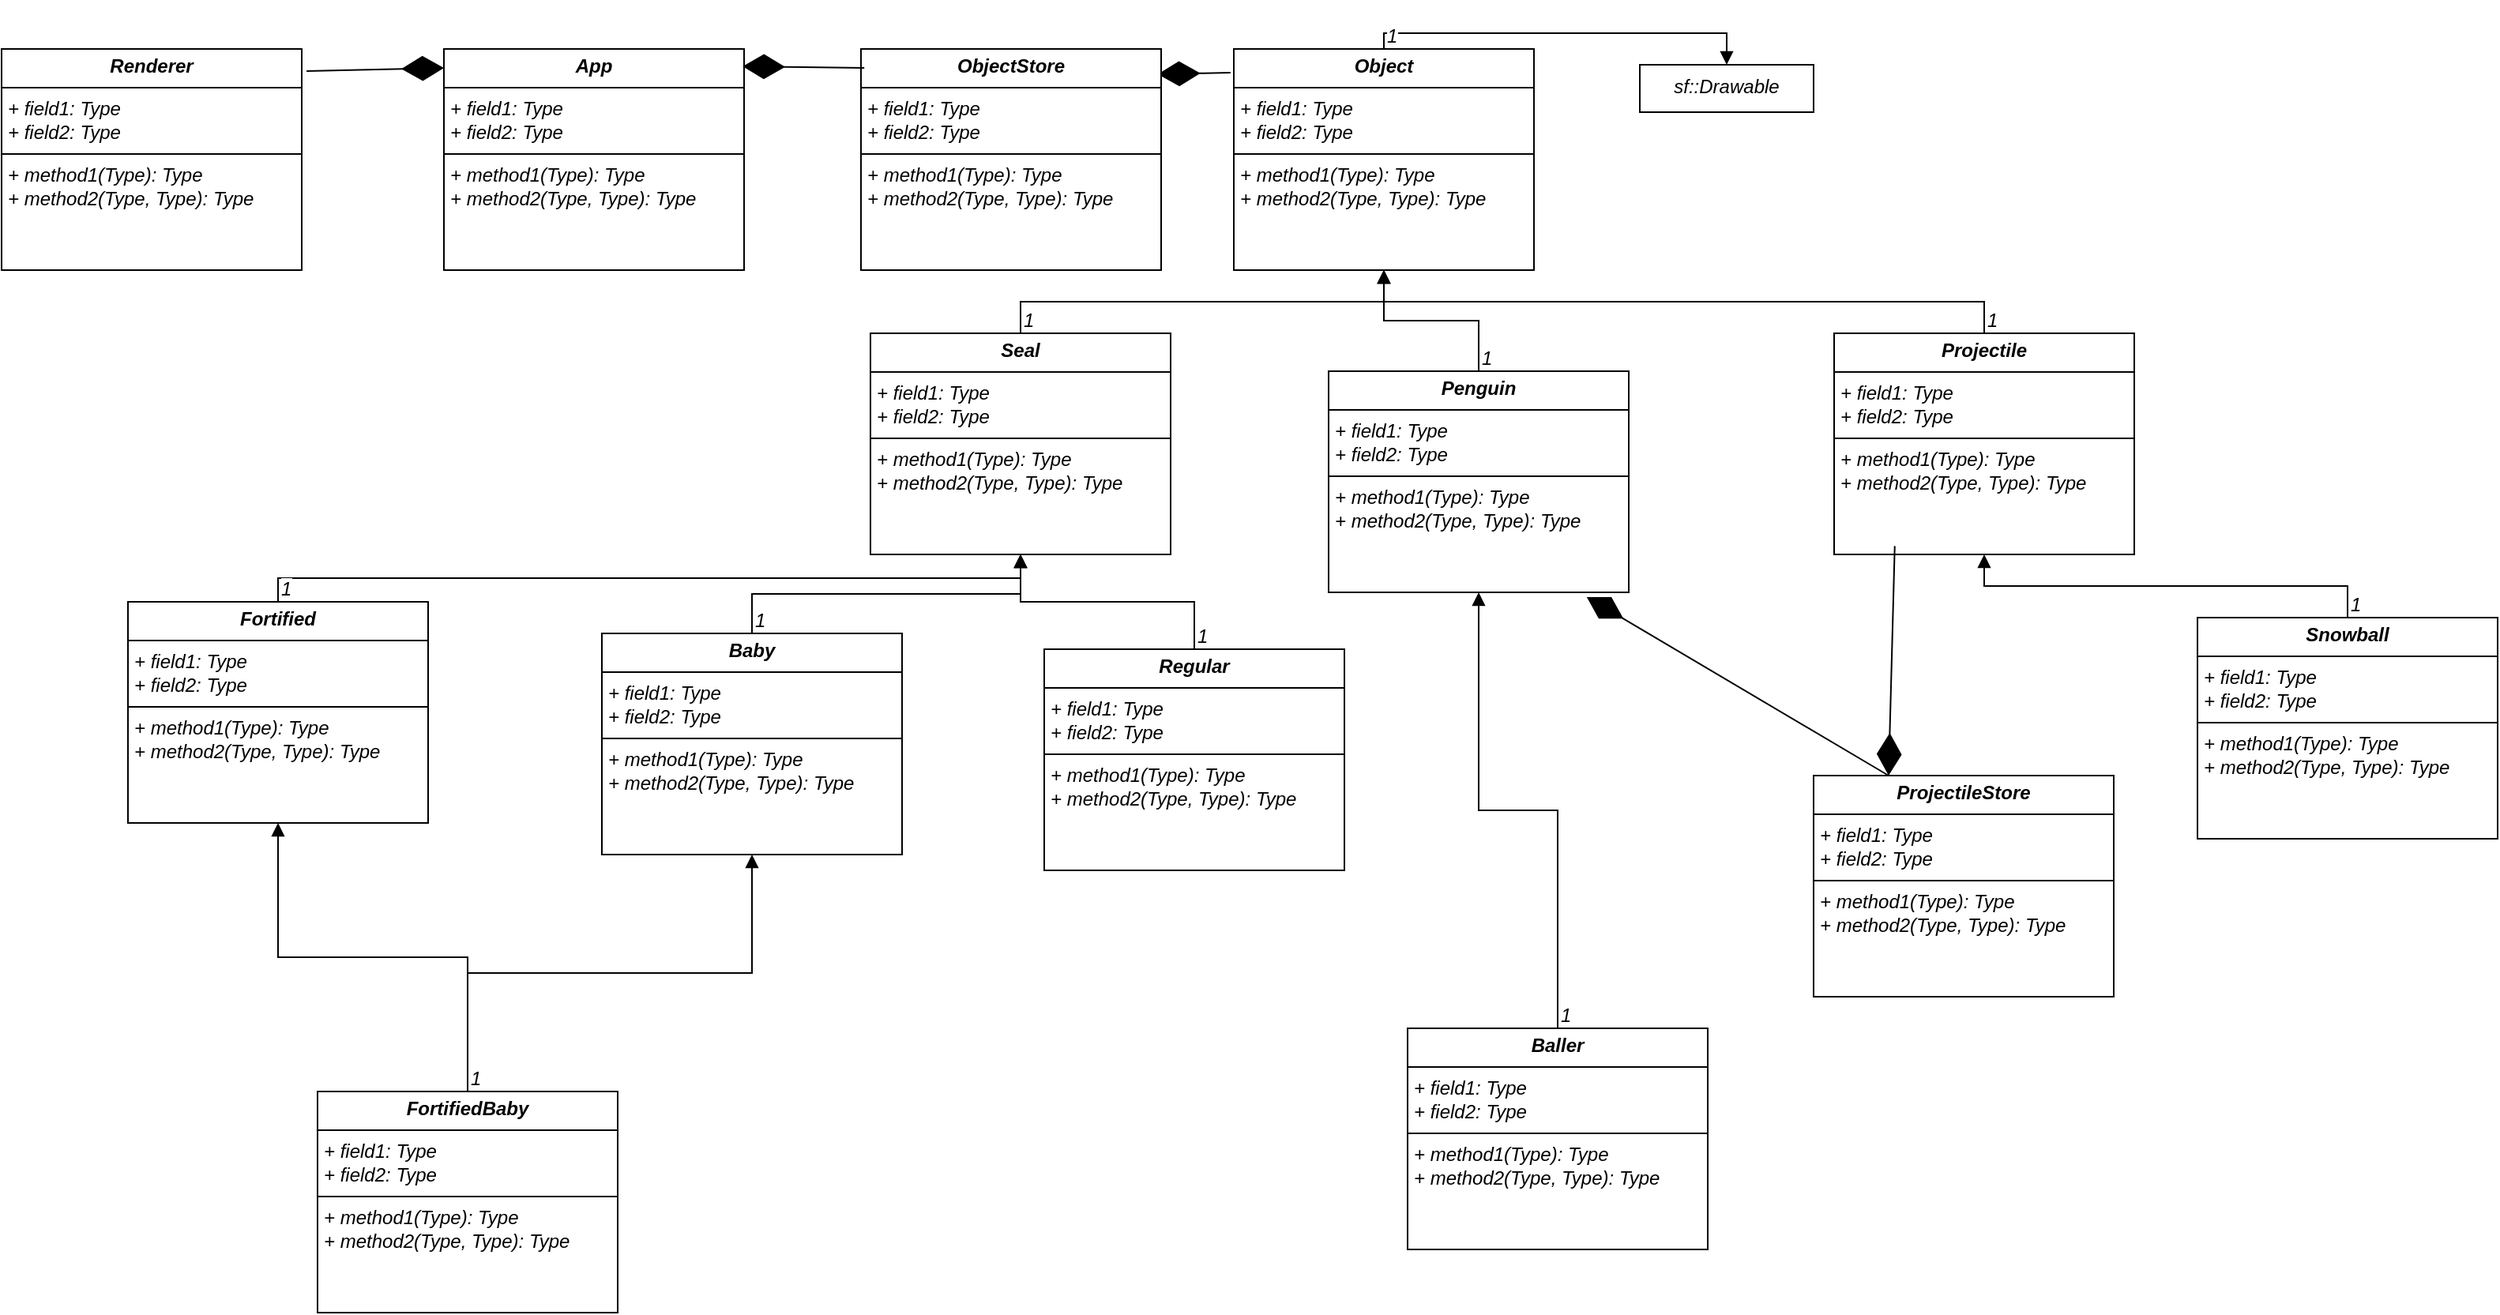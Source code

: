 <mxfile version="26.0.14">
  <diagram id="C5RBs43oDa-KdzZeNtuy" name="Page-1">
    <mxGraphModel dx="2470" dy="947" grid="1" gridSize="10" guides="1" tooltips="1" connect="1" arrows="1" fold="1" page="1" pageScale="1" pageWidth="827" pageHeight="1169" math="0" shadow="0">
      <root>
        <mxCell id="WIyWlLk6GJQsqaUBKTNV-0" />
        <mxCell id="WIyWlLk6GJQsqaUBKTNV-1" parent="WIyWlLk6GJQsqaUBKTNV-0" />
        <mxCell id="K-ym3U2dnZnD68SBX74o-20" value="&lt;p style=&quot;margin:0px;margin-top:4px;text-align:center;&quot;&gt;&lt;b&gt;App&lt;/b&gt;&lt;br&gt;&lt;/p&gt;&lt;hr size=&quot;1&quot; style=&quot;border-style:solid;&quot;&gt;&lt;p style=&quot;margin:0px;margin-left:4px;&quot;&gt;+ field1: Type&lt;br&gt;+ field2: Type&lt;/p&gt;&lt;hr size=&quot;1&quot; style=&quot;border-style:solid;&quot;&gt;&lt;p style=&quot;margin:0px;margin-left:4px;&quot;&gt;+ method1(Type): Type&lt;br&gt;+ method2(Type, Type): Type&lt;/p&gt;" style="verticalAlign=top;align=left;overflow=fill;html=1;whiteSpace=wrap;rounded=0;shadow=0;strokeColor=default;strokeWidth=1;fontFamily=Helvetica;fontSize=12;fontColor=default;fontStyle=2;fillColor=default;" vertex="1" parent="WIyWlLk6GJQsqaUBKTNV-1">
          <mxGeometry x="-40" y="240" width="190" height="140" as="geometry" />
        </mxCell>
        <mxCell id="K-ym3U2dnZnD68SBX74o-22" value="&lt;p style=&quot;margin:0px;margin-top:4px;text-align:center;&quot;&gt;&lt;b&gt;Renderer&lt;/b&gt;&lt;br&gt;&lt;/p&gt;&lt;hr size=&quot;1&quot; style=&quot;border-style:solid;&quot;&gt;&lt;p style=&quot;margin:0px;margin-left:4px;&quot;&gt;+ field1: Type&lt;br&gt;+ field2: Type&lt;/p&gt;&lt;hr size=&quot;1&quot; style=&quot;border-style:solid;&quot;&gt;&lt;p style=&quot;margin:0px;margin-left:4px;&quot;&gt;+ method1(Type): Type&lt;br&gt;+ method2(Type, Type): Type&lt;/p&gt;" style="verticalAlign=top;align=left;overflow=fill;html=1;whiteSpace=wrap;rounded=0;shadow=0;strokeColor=default;strokeWidth=1;fontFamily=Helvetica;fontSize=12;fontColor=default;fontStyle=2;fillColor=default;" vertex="1" parent="WIyWlLk6GJQsqaUBKTNV-1">
          <mxGeometry x="-320" y="240" width="190" height="140" as="geometry" />
        </mxCell>
        <mxCell id="K-ym3U2dnZnD68SBX74o-23" value="&lt;p style=&quot;margin:0px;margin-top:4px;text-align:center;&quot;&gt;&lt;b&gt;Object&lt;/b&gt;&lt;br&gt;&lt;/p&gt;&lt;hr size=&quot;1&quot; style=&quot;border-style:solid;&quot;&gt;&lt;p style=&quot;margin:0px;margin-left:4px;&quot;&gt;+ field1: Type&lt;br&gt;+ field2: Type&lt;/p&gt;&lt;hr size=&quot;1&quot; style=&quot;border-style:solid;&quot;&gt;&lt;p style=&quot;margin:0px;margin-left:4px;&quot;&gt;+ method1(Type): Type&lt;br&gt;+ method2(Type, Type): Type&lt;/p&gt;" style="verticalAlign=top;align=left;overflow=fill;html=1;whiteSpace=wrap;rounded=0;shadow=0;strokeColor=default;strokeWidth=1;fontFamily=Helvetica;fontSize=12;fontColor=default;fontStyle=2;fillColor=default;" vertex="1" parent="WIyWlLk6GJQsqaUBKTNV-1">
          <mxGeometry x="460" y="240" width="190" height="140" as="geometry" />
        </mxCell>
        <mxCell id="K-ym3U2dnZnD68SBX74o-24" value="sf::Drawable" style="html=1;whiteSpace=wrap;rounded=0;shadow=0;strokeColor=default;strokeWidth=1;align=center;verticalAlign=top;fontFamily=Helvetica;fontSize=12;fontColor=default;fontStyle=2;fillColor=default;" vertex="1" parent="WIyWlLk6GJQsqaUBKTNV-1">
          <mxGeometry x="717" y="250" width="110" height="30" as="geometry" />
        </mxCell>
        <mxCell id="K-ym3U2dnZnD68SBX74o-28" value="" style="endArrow=block;endFill=1;html=1;edgeStyle=orthogonalEdgeStyle;align=left;verticalAlign=top;rounded=0;hachureGap=4;fontFamily=Helvetica;fontSource=https%3A%2F%2Ffonts.googleapis.com%2Fcss%3Ffamily%3DArchitects%2BDaughter;fontSize=12;fontColor=default;fontStyle=2;exitX=0.5;exitY=0;exitDx=0;exitDy=0;entryX=0.5;entryY=0;entryDx=0;entryDy=0;" edge="1" parent="WIyWlLk6GJQsqaUBKTNV-1" source="K-ym3U2dnZnD68SBX74o-23" target="K-ym3U2dnZnD68SBX74o-24">
          <mxGeometry x="-1" relative="1" as="geometry">
            <mxPoint x="670" y="274.5" as="sourcePoint" />
            <mxPoint x="690" y="320" as="targetPoint" />
          </mxGeometry>
        </mxCell>
        <mxCell id="K-ym3U2dnZnD68SBX74o-29" value="1" style="edgeLabel;resizable=0;html=1;align=left;verticalAlign=bottom;rounded=0;shadow=0;strokeColor=default;strokeWidth=1;fontFamily=Helvetica;fontSize=12;fontColor=default;fontStyle=2;fillColor=default;" connectable="0" vertex="1" parent="K-ym3U2dnZnD68SBX74o-28">
          <mxGeometry x="-1" relative="1" as="geometry" />
        </mxCell>
        <mxCell id="K-ym3U2dnZnD68SBX74o-41" value="" style="edgeLabel;html=1;align=center;verticalAlign=middle;resizable=0;points=[];rounded=0;shadow=0;strokeColor=default;strokeWidth=1;fontFamily=Helvetica;fontSize=12;fontColor=default;fontStyle=2;fillColor=default;" vertex="1" connectable="0" parent="K-ym3U2dnZnD68SBX74o-28">
          <mxGeometry x="-0.714" y="-2" relative="1" as="geometry">
            <mxPoint x="59" y="-22" as="offset" />
          </mxGeometry>
        </mxCell>
        <mxCell id="K-ym3U2dnZnD68SBX74o-30" value="&lt;p style=&quot;margin:0px;margin-top:4px;text-align:center;&quot;&gt;&lt;b&gt;Seal&lt;/b&gt;&lt;/p&gt;&lt;hr size=&quot;1&quot; style=&quot;border-style:solid;&quot;&gt;&lt;p style=&quot;margin:0px;margin-left:4px;&quot;&gt;+ field1: Type&lt;br&gt;+ field2: Type&lt;/p&gt;&lt;hr size=&quot;1&quot; style=&quot;border-style:solid;&quot;&gt;&lt;p style=&quot;margin:0px;margin-left:4px;&quot;&gt;+ method1(Type): Type&lt;br&gt;+ method2(Type, Type): Type&lt;/p&gt;" style="verticalAlign=top;align=left;overflow=fill;html=1;whiteSpace=wrap;rounded=0;shadow=0;strokeColor=default;strokeWidth=1;fontFamily=Helvetica;fontSize=12;fontColor=default;fontStyle=2;fillColor=default;" vertex="1" parent="WIyWlLk6GJQsqaUBKTNV-1">
          <mxGeometry x="230" y="420" width="190" height="140" as="geometry" />
        </mxCell>
        <mxCell id="K-ym3U2dnZnD68SBX74o-31" value="&lt;p style=&quot;margin:0px;margin-top:4px;text-align:center;&quot;&gt;&lt;i&gt;&lt;b&gt;Penguin&lt;/b&gt;&lt;/i&gt;&lt;/p&gt;&lt;hr size=&quot;1&quot; style=&quot;border-style:solid;&quot;&gt;&lt;p style=&quot;margin:0px;margin-left:4px;&quot;&gt;+ field1: Type&lt;br&gt;+ field2: Type&lt;/p&gt;&lt;hr size=&quot;1&quot; style=&quot;border-style:solid;&quot;&gt;&lt;p style=&quot;margin:0px;margin-left:4px;&quot;&gt;+ method1(Type): Type&lt;br&gt;+ method2(Type, Type): Type&lt;/p&gt;" style="verticalAlign=top;align=left;overflow=fill;html=1;whiteSpace=wrap;rounded=0;shadow=0;strokeColor=default;strokeWidth=1;fontFamily=Helvetica;fontSize=12;fontColor=default;fontStyle=2;fillColor=default;" vertex="1" parent="WIyWlLk6GJQsqaUBKTNV-1">
          <mxGeometry x="520" y="444" width="190" height="140" as="geometry" />
        </mxCell>
        <mxCell id="K-ym3U2dnZnD68SBX74o-32" value="" style="endArrow=diamondThin;endFill=1;endSize=24;html=1;rounded=0;hachureGap=4;fontFamily=Helvetica;fontSource=https%3A%2F%2Ffonts.googleapis.com%2Fcss%3Ffamily%3DArchitects%2BDaughter;fontSize=12;fontColor=default;fontStyle=2;exitX=-0.011;exitY=0.107;exitDx=0;exitDy=0;exitPerimeter=0;entryX=0.989;entryY=0.114;entryDx=0;entryDy=0;entryPerimeter=0;" edge="1" parent="WIyWlLk6GJQsqaUBKTNV-1" source="K-ym3U2dnZnD68SBX74o-23" target="K-ym3U2dnZnD68SBX74o-33">
          <mxGeometry width="160" relative="1" as="geometry">
            <mxPoint x="240" y="290" as="sourcePoint" />
            <mxPoint x="460" y="210" as="targetPoint" />
          </mxGeometry>
        </mxCell>
        <mxCell id="K-ym3U2dnZnD68SBX74o-33" value="&lt;p style=&quot;margin:0px;margin-top:4px;text-align:center;&quot;&gt;&lt;b&gt;ObjectStore&lt;/b&gt;&lt;br&gt;&lt;/p&gt;&lt;hr size=&quot;1&quot; style=&quot;border-style:solid;&quot;&gt;&lt;p style=&quot;margin:0px;margin-left:4px;&quot;&gt;+ field1: Type&lt;br&gt;+ field2: Type&lt;/p&gt;&lt;hr size=&quot;1&quot; style=&quot;border-style:solid;&quot;&gt;&lt;p style=&quot;margin:0px;margin-left:4px;&quot;&gt;+ method1(Type): Type&lt;br&gt;+ method2(Type, Type): Type&lt;/p&gt;" style="verticalAlign=top;align=left;overflow=fill;html=1;whiteSpace=wrap;rounded=0;shadow=0;strokeColor=default;strokeWidth=1;fontFamily=Helvetica;fontSize=12;fontColor=default;fontStyle=2;fillColor=default;" vertex="1" parent="WIyWlLk6GJQsqaUBKTNV-1">
          <mxGeometry x="224" y="240" width="190" height="140" as="geometry" />
        </mxCell>
        <mxCell id="K-ym3U2dnZnD68SBX74o-34" value="" style="endArrow=block;endFill=1;html=1;edgeStyle=orthogonalEdgeStyle;align=left;verticalAlign=top;rounded=0;hachureGap=4;fontFamily=Helvetica;fontSource=https%3A%2F%2Ffonts.googleapis.com%2Fcss%3Ffamily%3DArchitects%2BDaughter;fontSize=12;fontColor=default;fontStyle=2;exitX=0.5;exitY=0;exitDx=0;exitDy=0;entryX=0.5;entryY=1;entryDx=0;entryDy=0;" edge="1" parent="WIyWlLk6GJQsqaUBKTNV-1" source="K-ym3U2dnZnD68SBX74o-30" target="K-ym3U2dnZnD68SBX74o-23">
          <mxGeometry x="-1" relative="1" as="geometry">
            <mxPoint x="487" y="392" as="sourcePoint" />
            <mxPoint x="420" y="380" as="targetPoint" />
          </mxGeometry>
        </mxCell>
        <mxCell id="K-ym3U2dnZnD68SBX74o-35" value="1" style="edgeLabel;resizable=0;html=1;align=left;verticalAlign=bottom;rounded=0;shadow=0;strokeColor=default;strokeWidth=1;fontFamily=Helvetica;fontSize=12;fontColor=default;fontStyle=2;fillColor=default;" connectable="0" vertex="1" parent="K-ym3U2dnZnD68SBX74o-34">
          <mxGeometry x="-1" relative="1" as="geometry" />
        </mxCell>
        <mxCell id="K-ym3U2dnZnD68SBX74o-36" value="" style="endArrow=block;endFill=1;html=1;edgeStyle=orthogonalEdgeStyle;align=left;verticalAlign=top;rounded=0;hachureGap=4;fontFamily=Helvetica;fontSource=https%3A%2F%2Ffonts.googleapis.com%2Fcss%3Ffamily%3DArchitects%2BDaughter;fontSize=12;fontColor=default;fontStyle=2;exitX=0.5;exitY=0;exitDx=0;exitDy=0;entryX=0.5;entryY=1;entryDx=0;entryDy=0;" edge="1" parent="WIyWlLk6GJQsqaUBKTNV-1" source="K-ym3U2dnZnD68SBX74o-31" target="K-ym3U2dnZnD68SBX74o-23">
          <mxGeometry x="-1" relative="1" as="geometry">
            <mxPoint x="560" y="450" as="sourcePoint" />
            <mxPoint x="710" y="420" as="targetPoint" />
          </mxGeometry>
        </mxCell>
        <mxCell id="K-ym3U2dnZnD68SBX74o-37" value="1" style="edgeLabel;resizable=0;html=1;align=left;verticalAlign=bottom;rounded=0;shadow=0;strokeColor=default;strokeWidth=1;fontFamily=Helvetica;fontSize=12;fontColor=default;fontStyle=2;fillColor=default;" connectable="0" vertex="1" parent="K-ym3U2dnZnD68SBX74o-36">
          <mxGeometry x="-1" relative="1" as="geometry" />
        </mxCell>
        <mxCell id="K-ym3U2dnZnD68SBX74o-38" value="" style="endArrow=diamondThin;endFill=1;endSize=24;html=1;rounded=0;hachureGap=4;fontFamily=Helvetica;fontSource=https%3A%2F%2Ffonts.googleapis.com%2Fcss%3Ffamily%3DArchitects%2BDaughter;fontSize=12;fontColor=default;fontStyle=2;exitX=0.011;exitY=0.086;exitDx=0;exitDy=0;exitPerimeter=0;entryX=0.995;entryY=0.079;entryDx=0;entryDy=0;entryPerimeter=0;" edge="1" parent="WIyWlLk6GJQsqaUBKTNV-1" source="K-ym3U2dnZnD68SBX74o-33" target="K-ym3U2dnZnD68SBX74o-20">
          <mxGeometry width="160" relative="1" as="geometry">
            <mxPoint x="196" y="320" as="sourcePoint" />
            <mxPoint x="150" y="321" as="targetPoint" />
          </mxGeometry>
        </mxCell>
        <mxCell id="K-ym3U2dnZnD68SBX74o-39" value="" style="endArrow=diamondThin;endFill=1;endSize=24;html=1;rounded=0;hachureGap=4;fontFamily=Helvetica;fontSource=https%3A%2F%2Ffonts.googleapis.com%2Fcss%3Ffamily%3DArchitects%2BDaughter;fontSize=12;fontColor=default;fontStyle=2;entryX=0;entryY=0.086;entryDx=0;entryDy=0;exitX=1.016;exitY=0.1;exitDx=0;exitDy=0;exitPerimeter=0;entryPerimeter=0;" edge="1" parent="WIyWlLk6GJQsqaUBKTNV-1" source="K-ym3U2dnZnD68SBX74o-22" target="K-ym3U2dnZnD68SBX74o-20">
          <mxGeometry width="160" relative="1" as="geometry">
            <mxPoint x="147" y="391" as="sourcePoint" />
            <mxPoint x="90" y="310" as="targetPoint" />
          </mxGeometry>
        </mxCell>
        <mxCell id="K-ym3U2dnZnD68SBX74o-42" value="&lt;p style=&quot;margin:0px;margin-top:4px;text-align:center;&quot;&gt;&lt;b&gt;Projectile&lt;/b&gt;&lt;/p&gt;&lt;hr size=&quot;1&quot; style=&quot;border-style:solid;&quot;&gt;&lt;p style=&quot;margin:0px;margin-left:4px;&quot;&gt;+ field1: Type&lt;br&gt;+ field2: Type&lt;/p&gt;&lt;hr size=&quot;1&quot; style=&quot;border-style:solid;&quot;&gt;&lt;p style=&quot;margin:0px;margin-left:4px;&quot;&gt;+ method1(Type): Type&lt;br&gt;+ method2(Type, Type): Type&lt;/p&gt;" style="verticalAlign=top;align=left;overflow=fill;html=1;whiteSpace=wrap;rounded=0;shadow=0;strokeColor=default;strokeWidth=1;fontFamily=Helvetica;fontSize=12;fontColor=default;fontStyle=2;fillColor=default;" vertex="1" parent="WIyWlLk6GJQsqaUBKTNV-1">
          <mxGeometry x="840" y="420" width="190" height="140" as="geometry" />
        </mxCell>
        <mxCell id="K-ym3U2dnZnD68SBX74o-44" value="&lt;p style=&quot;margin:0px;margin-top:4px;text-align:center;&quot;&gt;&lt;i&gt;&lt;b&gt;Baller&lt;/b&gt;&lt;/i&gt;&lt;/p&gt;&lt;hr size=&quot;1&quot; style=&quot;border-style:solid;&quot;&gt;&lt;p style=&quot;margin:0px;margin-left:4px;&quot;&gt;+ field1: Type&lt;br&gt;+ field2: Type&lt;/p&gt;&lt;hr size=&quot;1&quot; style=&quot;border-style:solid;&quot;&gt;&lt;p style=&quot;margin:0px;margin-left:4px;&quot;&gt;+ method1(Type): Type&lt;br&gt;+ method2(Type, Type): Type&lt;/p&gt;" style="verticalAlign=top;align=left;overflow=fill;html=1;whiteSpace=wrap;rounded=0;shadow=0;strokeColor=default;strokeWidth=1;fontFamily=Helvetica;fontSize=12;fontColor=default;fontStyle=2;fillColor=default;" vertex="1" parent="WIyWlLk6GJQsqaUBKTNV-1">
          <mxGeometry x="570" y="860" width="190" height="140" as="geometry" />
        </mxCell>
        <mxCell id="K-ym3U2dnZnD68SBX74o-45" value="&lt;p style=&quot;margin:0px;margin-top:4px;text-align:center;&quot;&gt;&lt;b&gt;Snowball&lt;/b&gt;&lt;/p&gt;&lt;hr size=&quot;1&quot; style=&quot;border-style:solid;&quot;&gt;&lt;p style=&quot;margin:0px;margin-left:4px;&quot;&gt;+ field1: Type&lt;br&gt;+ field2: Type&lt;/p&gt;&lt;hr size=&quot;1&quot; style=&quot;border-style:solid;&quot;&gt;&lt;p style=&quot;margin:0px;margin-left:4px;&quot;&gt;+ method1(Type): Type&lt;br&gt;+ method2(Type, Type): Type&lt;/p&gt;" style="verticalAlign=top;align=left;overflow=fill;html=1;whiteSpace=wrap;rounded=0;shadow=0;strokeColor=default;strokeWidth=1;fontFamily=Helvetica;fontSize=12;fontColor=default;fontStyle=2;fillColor=default;" vertex="1" parent="WIyWlLk6GJQsqaUBKTNV-1">
          <mxGeometry x="1070" y="600" width="190" height="140" as="geometry" />
        </mxCell>
        <mxCell id="K-ym3U2dnZnD68SBX74o-46" value="&lt;p style=&quot;margin:0px;margin-top:4px;text-align:center;&quot;&gt;&lt;b&gt;Regular&lt;/b&gt;&lt;br&gt;&lt;/p&gt;&lt;hr size=&quot;1&quot; style=&quot;border-style:solid;&quot;&gt;&lt;p style=&quot;margin:0px;margin-left:4px;&quot;&gt;+ field1: Type&lt;br&gt;+ field2: Type&lt;/p&gt;&lt;hr size=&quot;1&quot; style=&quot;border-style:solid;&quot;&gt;&lt;p style=&quot;margin:0px;margin-left:4px;&quot;&gt;+ method1(Type): Type&lt;br&gt;+ method2(Type, Type): Type&lt;/p&gt;" style="verticalAlign=top;align=left;overflow=fill;html=1;whiteSpace=wrap;rounded=0;shadow=0;strokeColor=default;strokeWidth=1;fontFamily=Helvetica;fontSize=12;fontColor=default;fontStyle=2;fillColor=default;" vertex="1" parent="WIyWlLk6GJQsqaUBKTNV-1">
          <mxGeometry x="340" y="620" width="190" height="140" as="geometry" />
        </mxCell>
        <mxCell id="K-ym3U2dnZnD68SBX74o-47" value="&lt;p style=&quot;margin:0px;margin-top:4px;text-align:center;&quot;&gt;&lt;b&gt;Baby&lt;/b&gt;&lt;br&gt;&lt;/p&gt;&lt;hr size=&quot;1&quot; style=&quot;border-style:solid;&quot;&gt;&lt;p style=&quot;margin:0px;margin-left:4px;&quot;&gt;+ field1: Type&lt;br&gt;+ field2: Type&lt;/p&gt;&lt;hr size=&quot;1&quot; style=&quot;border-style:solid;&quot;&gt;&lt;p style=&quot;margin:0px;margin-left:4px;&quot;&gt;+ method1(Type): Type&lt;br&gt;+ method2(Type, Type): Type&lt;/p&gt;" style="verticalAlign=top;align=left;overflow=fill;html=1;whiteSpace=wrap;rounded=0;shadow=0;strokeColor=default;strokeWidth=1;fontFamily=Helvetica;fontSize=12;fontColor=default;fontStyle=2;fillColor=default;" vertex="1" parent="WIyWlLk6GJQsqaUBKTNV-1">
          <mxGeometry x="60" y="610" width="190" height="140" as="geometry" />
        </mxCell>
        <mxCell id="K-ym3U2dnZnD68SBX74o-48" value="" style="endArrow=block;endFill=1;html=1;edgeStyle=orthogonalEdgeStyle;align=left;verticalAlign=top;rounded=0;hachureGap=4;fontFamily=Helvetica;fontSource=https%3A%2F%2Ffonts.googleapis.com%2Fcss%3Ffamily%3DArchitects%2BDaughter;fontSize=12;fontColor=default;fontStyle=2;exitX=0.5;exitY=0;exitDx=0;exitDy=0;entryX=0.5;entryY=1;entryDx=0;entryDy=0;" edge="1" parent="WIyWlLk6GJQsqaUBKTNV-1" source="K-ym3U2dnZnD68SBX74o-42" target="K-ym3U2dnZnD68SBX74o-23">
          <mxGeometry x="-1" relative="1" as="geometry">
            <mxPoint x="810" y="420" as="sourcePoint" />
            <mxPoint x="670" y="390" as="targetPoint" />
          </mxGeometry>
        </mxCell>
        <mxCell id="K-ym3U2dnZnD68SBX74o-49" value="1" style="edgeLabel;resizable=0;html=1;align=left;verticalAlign=bottom;rounded=0;shadow=0;strokeColor=default;strokeWidth=1;fontFamily=Helvetica;fontSize=12;fontColor=default;fontStyle=2;fillColor=default;" connectable="0" vertex="1" parent="K-ym3U2dnZnD68SBX74o-48">
          <mxGeometry x="-1" relative="1" as="geometry" />
        </mxCell>
        <mxCell id="K-ym3U2dnZnD68SBX74o-50" value="" style="edgeLabel;html=1;align=center;verticalAlign=middle;resizable=0;points=[];rounded=0;shadow=0;strokeColor=default;strokeWidth=1;fontFamily=Helvetica;fontSize=12;fontColor=default;fontStyle=2;fillColor=default;" vertex="1" connectable="0" parent="K-ym3U2dnZnD68SBX74o-48">
          <mxGeometry x="-0.792" y="-2" relative="1" as="geometry">
            <mxPoint as="offset" />
          </mxGeometry>
        </mxCell>
        <mxCell id="K-ym3U2dnZnD68SBX74o-51" value="" style="edgeLabel;html=1;align=center;verticalAlign=middle;resizable=0;points=[];rounded=0;shadow=0;strokeColor=default;strokeWidth=1;fontFamily=Helvetica;fontSize=12;fontColor=default;fontStyle=2;fillColor=default;" vertex="1" connectable="0" parent="K-ym3U2dnZnD68SBX74o-48">
          <mxGeometry x="-0.845" relative="1" as="geometry">
            <mxPoint as="offset" />
          </mxGeometry>
        </mxCell>
        <mxCell id="K-ym3U2dnZnD68SBX74o-52" value="" style="endArrow=block;endFill=1;html=1;edgeStyle=orthogonalEdgeStyle;align=left;verticalAlign=top;rounded=0;hachureGap=4;fontFamily=Helvetica;fontSource=https%3A%2F%2Ffonts.googleapis.com%2Fcss%3Ffamily%3DArchitects%2BDaughter;fontSize=12;fontColor=default;fontStyle=2;exitX=0.5;exitY=0;exitDx=0;exitDy=0;entryX=0.5;entryY=1;entryDx=0;entryDy=0;" edge="1" parent="WIyWlLk6GJQsqaUBKTNV-1" source="K-ym3U2dnZnD68SBX74o-45" target="K-ym3U2dnZnD68SBX74o-42">
          <mxGeometry x="-1" relative="1" as="geometry">
            <mxPoint x="962" y="635" as="sourcePoint" />
            <mxPoint x="690.0" y="570" as="targetPoint" />
          </mxGeometry>
        </mxCell>
        <mxCell id="K-ym3U2dnZnD68SBX74o-53" value="1" style="edgeLabel;resizable=0;html=1;align=left;verticalAlign=bottom;rounded=0;shadow=0;strokeColor=default;strokeWidth=1;fontFamily=Helvetica;fontSize=12;fontColor=default;fontStyle=2;fillColor=default;" connectable="0" vertex="1" parent="K-ym3U2dnZnD68SBX74o-52">
          <mxGeometry x="-1" relative="1" as="geometry" />
        </mxCell>
        <mxCell id="K-ym3U2dnZnD68SBX74o-54" value="" style="edgeLabel;html=1;align=center;verticalAlign=middle;resizable=0;points=[];rounded=0;shadow=0;strokeColor=default;strokeWidth=1;fontFamily=Helvetica;fontSize=12;fontColor=default;fontStyle=2;fillColor=default;" vertex="1" connectable="0" parent="K-ym3U2dnZnD68SBX74o-52">
          <mxGeometry x="-0.792" y="-2" relative="1" as="geometry">
            <mxPoint as="offset" />
          </mxGeometry>
        </mxCell>
        <mxCell id="K-ym3U2dnZnD68SBX74o-55" value="" style="edgeLabel;html=1;align=center;verticalAlign=middle;resizable=0;points=[];rounded=0;shadow=0;strokeColor=default;strokeWidth=1;fontFamily=Helvetica;fontSize=12;fontColor=default;fontStyle=2;fillColor=default;" vertex="1" connectable="0" parent="K-ym3U2dnZnD68SBX74o-52">
          <mxGeometry x="-0.845" relative="1" as="geometry">
            <mxPoint as="offset" />
          </mxGeometry>
        </mxCell>
        <mxCell id="K-ym3U2dnZnD68SBX74o-56" value="" style="endArrow=block;endFill=1;html=1;edgeStyle=orthogonalEdgeStyle;align=left;verticalAlign=top;rounded=0;hachureGap=4;fontFamily=Helvetica;fontSource=https%3A%2F%2Ffonts.googleapis.com%2Fcss%3Ffamily%3DArchitects%2BDaughter;fontSize=12;fontColor=default;fontStyle=2;exitX=0.5;exitY=0;exitDx=0;exitDy=0;" edge="1" parent="WIyWlLk6GJQsqaUBKTNV-1" source="K-ym3U2dnZnD68SBX74o-44" target="K-ym3U2dnZnD68SBX74o-31">
          <mxGeometry x="-1" relative="1" as="geometry">
            <mxPoint x="955" y="650" as="sourcePoint" />
            <mxPoint x="955" y="560" as="targetPoint" />
          </mxGeometry>
        </mxCell>
        <mxCell id="K-ym3U2dnZnD68SBX74o-57" value="1" style="edgeLabel;resizable=0;html=1;align=left;verticalAlign=bottom;rounded=0;shadow=0;strokeColor=default;strokeWidth=1;fontFamily=Helvetica;fontSize=12;fontColor=default;fontStyle=2;fillColor=default;" connectable="0" vertex="1" parent="K-ym3U2dnZnD68SBX74o-56">
          <mxGeometry x="-1" relative="1" as="geometry" />
        </mxCell>
        <mxCell id="K-ym3U2dnZnD68SBX74o-58" value="" style="edgeLabel;html=1;align=center;verticalAlign=middle;resizable=0;points=[];rounded=0;shadow=0;strokeColor=default;strokeWidth=1;fontFamily=Helvetica;fontSize=12;fontColor=default;fontStyle=2;fillColor=default;" vertex="1" connectable="0" parent="K-ym3U2dnZnD68SBX74o-56">
          <mxGeometry x="-0.792" y="-2" relative="1" as="geometry">
            <mxPoint as="offset" />
          </mxGeometry>
        </mxCell>
        <mxCell id="K-ym3U2dnZnD68SBX74o-59" value="" style="edgeLabel;html=1;align=center;verticalAlign=middle;resizable=0;points=[];rounded=0;shadow=0;strokeColor=default;strokeWidth=1;fontFamily=Helvetica;fontSize=12;fontColor=default;fontStyle=2;fillColor=default;" vertex="1" connectable="0" parent="K-ym3U2dnZnD68SBX74o-56">
          <mxGeometry x="-0.845" relative="1" as="geometry">
            <mxPoint as="offset" />
          </mxGeometry>
        </mxCell>
        <mxCell id="K-ym3U2dnZnD68SBX74o-60" value="&lt;p style=&quot;margin:0px;margin-top:4px;text-align:center;&quot;&gt;&lt;b&gt;Fortified&lt;/b&gt;&lt;br&gt;&lt;/p&gt;&lt;hr size=&quot;1&quot; style=&quot;border-style:solid;&quot;&gt;&lt;p style=&quot;margin:0px;margin-left:4px;&quot;&gt;+ field1: Type&lt;br&gt;+ field2: Type&lt;/p&gt;&lt;hr size=&quot;1&quot; style=&quot;border-style:solid;&quot;&gt;&lt;p style=&quot;margin:0px;margin-left:4px;&quot;&gt;+ method1(Type): Type&lt;br&gt;+ method2(Type, Type): Type&lt;/p&gt;" style="verticalAlign=top;align=left;overflow=fill;html=1;whiteSpace=wrap;rounded=0;shadow=0;strokeColor=default;strokeWidth=1;fontFamily=Helvetica;fontSize=12;fontColor=default;fontStyle=2;fillColor=default;" vertex="1" parent="WIyWlLk6GJQsqaUBKTNV-1">
          <mxGeometry x="-240" y="590" width="190" height="140" as="geometry" />
        </mxCell>
        <mxCell id="K-ym3U2dnZnD68SBX74o-61" value="&lt;p style=&quot;margin:0px;margin-top:4px;text-align:center;&quot;&gt;&lt;b&gt;FortifiedBaby&lt;/b&gt;&lt;br&gt;&lt;/p&gt;&lt;hr size=&quot;1&quot; style=&quot;border-style:solid;&quot;&gt;&lt;p style=&quot;margin:0px;margin-left:4px;&quot;&gt;+ field1: Type&lt;br&gt;+ field2: Type&lt;/p&gt;&lt;hr size=&quot;1&quot; style=&quot;border-style:solid;&quot;&gt;&lt;p style=&quot;margin:0px;margin-left:4px;&quot;&gt;+ method1(Type): Type&lt;br&gt;+ method2(Type, Type): Type&lt;/p&gt;" style="verticalAlign=top;align=left;overflow=fill;html=1;whiteSpace=wrap;rounded=0;shadow=0;strokeColor=default;strokeWidth=1;fontFamily=Helvetica;fontSize=12;fontColor=default;fontStyle=2;fillColor=default;" vertex="1" parent="WIyWlLk6GJQsqaUBKTNV-1">
          <mxGeometry x="-120" y="900" width="190" height="140" as="geometry" />
        </mxCell>
        <mxCell id="K-ym3U2dnZnD68SBX74o-62" value="" style="endArrow=block;endFill=1;html=1;edgeStyle=orthogonalEdgeStyle;align=left;verticalAlign=top;rounded=0;hachureGap=4;fontFamily=Helvetica;fontSource=https%3A%2F%2Ffonts.googleapis.com%2Fcss%3Ffamily%3DArchitects%2BDaughter;fontSize=12;fontColor=default;fontStyle=2;exitX=0.5;exitY=0;exitDx=0;exitDy=0;entryX=0.5;entryY=1;entryDx=0;entryDy=0;" edge="1" parent="WIyWlLk6GJQsqaUBKTNV-1" source="K-ym3U2dnZnD68SBX74o-46" target="K-ym3U2dnZnD68SBX74o-30">
          <mxGeometry x="-1" relative="1" as="geometry">
            <mxPoint x="320" y="600" as="sourcePoint" />
            <mxPoint x="260" y="560" as="targetPoint" />
          </mxGeometry>
        </mxCell>
        <mxCell id="K-ym3U2dnZnD68SBX74o-63" value="1" style="edgeLabel;resizable=0;html=1;align=left;verticalAlign=bottom;rounded=0;shadow=0;strokeColor=default;strokeWidth=1;fontFamily=Helvetica;fontSize=12;fontColor=default;fontStyle=2;fillColor=default;" connectable="0" vertex="1" parent="K-ym3U2dnZnD68SBX74o-62">
          <mxGeometry x="-1" relative="1" as="geometry" />
        </mxCell>
        <mxCell id="K-ym3U2dnZnD68SBX74o-64" value="" style="edgeLabel;html=1;align=center;verticalAlign=middle;resizable=0;points=[];rounded=0;shadow=0;strokeColor=default;strokeWidth=1;fontFamily=Helvetica;fontSize=12;fontColor=default;fontStyle=2;fillColor=default;" vertex="1" connectable="0" parent="K-ym3U2dnZnD68SBX74o-62">
          <mxGeometry x="-0.792" y="-2" relative="1" as="geometry">
            <mxPoint as="offset" />
          </mxGeometry>
        </mxCell>
        <mxCell id="K-ym3U2dnZnD68SBX74o-65" value="" style="edgeLabel;html=1;align=center;verticalAlign=middle;resizable=0;points=[];rounded=0;shadow=0;strokeColor=default;strokeWidth=1;fontFamily=Helvetica;fontSize=12;fontColor=default;fontStyle=2;fillColor=default;" vertex="1" connectable="0" parent="K-ym3U2dnZnD68SBX74o-62">
          <mxGeometry x="-0.845" relative="1" as="geometry">
            <mxPoint as="offset" />
          </mxGeometry>
        </mxCell>
        <mxCell id="K-ym3U2dnZnD68SBX74o-66" value="" style="endArrow=block;endFill=1;html=1;edgeStyle=orthogonalEdgeStyle;align=left;verticalAlign=top;rounded=0;hachureGap=4;fontFamily=Helvetica;fontSource=https%3A%2F%2Ffonts.googleapis.com%2Fcss%3Ffamily%3DArchitects%2BDaughter;fontSize=12;fontColor=default;fontStyle=2;exitX=0.5;exitY=0;exitDx=0;exitDy=0;entryX=0.5;entryY=1;entryDx=0;entryDy=0;" edge="1" parent="WIyWlLk6GJQsqaUBKTNV-1" source="K-ym3U2dnZnD68SBX74o-47" target="K-ym3U2dnZnD68SBX74o-30">
          <mxGeometry x="-1" relative="1" as="geometry">
            <mxPoint x="320" y="634" as="sourcePoint" />
            <mxPoint x="420" y="610" as="targetPoint" />
          </mxGeometry>
        </mxCell>
        <mxCell id="K-ym3U2dnZnD68SBX74o-67" value="1" style="edgeLabel;resizable=0;html=1;align=left;verticalAlign=bottom;rounded=0;shadow=0;strokeColor=default;strokeWidth=1;fontFamily=Helvetica;fontSize=12;fontColor=default;fontStyle=2;fillColor=default;" connectable="0" vertex="1" parent="K-ym3U2dnZnD68SBX74o-66">
          <mxGeometry x="-1" relative="1" as="geometry" />
        </mxCell>
        <mxCell id="K-ym3U2dnZnD68SBX74o-68" value="" style="edgeLabel;html=1;align=center;verticalAlign=middle;resizable=0;points=[];rounded=0;shadow=0;strokeColor=default;strokeWidth=1;fontFamily=Helvetica;fontSize=12;fontColor=default;fontStyle=2;fillColor=default;" vertex="1" connectable="0" parent="K-ym3U2dnZnD68SBX74o-66">
          <mxGeometry x="-0.792" y="-2" relative="1" as="geometry">
            <mxPoint as="offset" />
          </mxGeometry>
        </mxCell>
        <mxCell id="K-ym3U2dnZnD68SBX74o-69" value="" style="edgeLabel;html=1;align=center;verticalAlign=middle;resizable=0;points=[];rounded=0;shadow=0;strokeColor=default;strokeWidth=1;fontFamily=Helvetica;fontSize=12;fontColor=default;fontStyle=2;fillColor=default;" vertex="1" connectable="0" parent="K-ym3U2dnZnD68SBX74o-66">
          <mxGeometry x="-0.845" relative="1" as="geometry">
            <mxPoint as="offset" />
          </mxGeometry>
        </mxCell>
        <mxCell id="K-ym3U2dnZnD68SBX74o-70" value="" style="endArrow=block;endFill=1;html=1;edgeStyle=orthogonalEdgeStyle;align=left;verticalAlign=top;rounded=0;hachureGap=4;fontFamily=Helvetica;fontSource=https%3A%2F%2Ffonts.googleapis.com%2Fcss%3Ffamily%3DArchitects%2BDaughter;fontSize=12;fontColor=default;fontStyle=2;exitX=0.5;exitY=0;exitDx=0;exitDy=0;entryX=0.5;entryY=1;entryDx=0;entryDy=0;" edge="1" parent="WIyWlLk6GJQsqaUBKTNV-1" source="K-ym3U2dnZnD68SBX74o-61" target="K-ym3U2dnZnD68SBX74o-47">
          <mxGeometry x="-1" relative="1" as="geometry">
            <mxPoint x="414" y="854" as="sourcePoint" />
            <mxPoint x="514" y="830" as="targetPoint" />
          </mxGeometry>
        </mxCell>
        <mxCell id="K-ym3U2dnZnD68SBX74o-71" value="1" style="edgeLabel;resizable=0;html=1;align=left;verticalAlign=bottom;rounded=0;shadow=0;strokeColor=default;strokeWidth=1;fontFamily=Helvetica;fontSize=12;fontColor=default;fontStyle=2;fillColor=default;" connectable="0" vertex="1" parent="K-ym3U2dnZnD68SBX74o-70">
          <mxGeometry x="-1" relative="1" as="geometry" />
        </mxCell>
        <mxCell id="K-ym3U2dnZnD68SBX74o-72" value="" style="edgeLabel;html=1;align=center;verticalAlign=middle;resizable=0;points=[];rounded=0;shadow=0;strokeColor=default;strokeWidth=1;fontFamily=Helvetica;fontSize=12;fontColor=default;fontStyle=2;fillColor=default;" vertex="1" connectable="0" parent="K-ym3U2dnZnD68SBX74o-70">
          <mxGeometry x="-0.792" y="-2" relative="1" as="geometry">
            <mxPoint as="offset" />
          </mxGeometry>
        </mxCell>
        <mxCell id="K-ym3U2dnZnD68SBX74o-73" value="" style="edgeLabel;html=1;align=center;verticalAlign=middle;resizable=0;points=[];rounded=0;shadow=0;strokeColor=default;strokeWidth=1;fontFamily=Helvetica;fontSize=12;fontColor=default;fontStyle=2;fillColor=default;" vertex="1" connectable="0" parent="K-ym3U2dnZnD68SBX74o-70">
          <mxGeometry x="-0.845" relative="1" as="geometry">
            <mxPoint as="offset" />
          </mxGeometry>
        </mxCell>
        <mxCell id="K-ym3U2dnZnD68SBX74o-78" value="" style="endArrow=block;endFill=1;html=1;edgeStyle=orthogonalEdgeStyle;align=left;verticalAlign=top;rounded=0;hachureGap=4;fontFamily=Helvetica;fontSource=https%3A%2F%2Ffonts.googleapis.com%2Fcss%3Ffamily%3DArchitects%2BDaughter;fontSize=12;fontColor=default;fontStyle=2;exitX=0.5;exitY=0;exitDx=0;exitDy=0;entryX=0.5;entryY=1;entryDx=0;entryDy=0;" edge="1" parent="WIyWlLk6GJQsqaUBKTNV-1" source="K-ym3U2dnZnD68SBX74o-60" target="K-ym3U2dnZnD68SBX74o-30">
          <mxGeometry x="-1" relative="1" as="geometry">
            <mxPoint x="50" y="675" as="sourcePoint" />
            <mxPoint x="100" y="520" as="targetPoint" />
          </mxGeometry>
        </mxCell>
        <mxCell id="K-ym3U2dnZnD68SBX74o-79" value="1" style="edgeLabel;resizable=0;html=1;align=left;verticalAlign=bottom;rounded=0;shadow=0;strokeColor=default;strokeWidth=1;fontFamily=Helvetica;fontSize=12;fontColor=default;fontStyle=2;fillColor=default;" connectable="0" vertex="1" parent="K-ym3U2dnZnD68SBX74o-78">
          <mxGeometry x="-1" relative="1" as="geometry" />
        </mxCell>
        <mxCell id="K-ym3U2dnZnD68SBX74o-80" value="" style="edgeLabel;html=1;align=center;verticalAlign=middle;resizable=0;points=[];rounded=0;shadow=0;strokeColor=default;strokeWidth=1;fontFamily=Helvetica;fontSize=12;fontColor=default;fontStyle=2;fillColor=default;" vertex="1" connectable="0" parent="K-ym3U2dnZnD68SBX74o-78">
          <mxGeometry x="-0.792" y="-2" relative="1" as="geometry">
            <mxPoint as="offset" />
          </mxGeometry>
        </mxCell>
        <mxCell id="K-ym3U2dnZnD68SBX74o-81" value="" style="edgeLabel;html=1;align=center;verticalAlign=middle;resizable=0;points=[];rounded=0;shadow=0;strokeColor=default;strokeWidth=1;fontFamily=Helvetica;fontSize=12;fontColor=default;fontStyle=2;fillColor=default;" vertex="1" connectable="0" parent="K-ym3U2dnZnD68SBX74o-78">
          <mxGeometry x="-0.845" relative="1" as="geometry">
            <mxPoint as="offset" />
          </mxGeometry>
        </mxCell>
        <mxCell id="K-ym3U2dnZnD68SBX74o-82" value="" style="endArrow=block;endFill=1;html=1;edgeStyle=orthogonalEdgeStyle;align=left;verticalAlign=top;rounded=0;hachureGap=4;fontFamily=Helvetica;fontSource=https%3A%2F%2Ffonts.googleapis.com%2Fcss%3Ffamily%3DArchitects%2BDaughter;fontSize=12;fontColor=default;fontStyle=2;exitX=0.5;exitY=0;exitDx=0;exitDy=0;entryX=0.5;entryY=1;entryDx=0;entryDy=0;" edge="1" parent="WIyWlLk6GJQsqaUBKTNV-1" source="K-ym3U2dnZnD68SBX74o-61" target="K-ym3U2dnZnD68SBX74o-60">
          <mxGeometry x="-1" relative="1" as="geometry">
            <mxPoint x="-15" y="910" as="sourcePoint" />
            <mxPoint x="165" y="760" as="targetPoint" />
          </mxGeometry>
        </mxCell>
        <mxCell id="K-ym3U2dnZnD68SBX74o-83" value="1" style="edgeLabel;resizable=0;html=1;align=left;verticalAlign=bottom;rounded=0;shadow=0;strokeColor=default;strokeWidth=1;fontFamily=Helvetica;fontSize=12;fontColor=default;fontStyle=2;fillColor=default;" connectable="0" vertex="1" parent="K-ym3U2dnZnD68SBX74o-82">
          <mxGeometry x="-1" relative="1" as="geometry" />
        </mxCell>
        <mxCell id="K-ym3U2dnZnD68SBX74o-84" value="" style="edgeLabel;html=1;align=center;verticalAlign=middle;resizable=0;points=[];rounded=0;shadow=0;strokeColor=default;strokeWidth=1;fontFamily=Helvetica;fontSize=12;fontColor=default;fontStyle=2;fillColor=default;" vertex="1" connectable="0" parent="K-ym3U2dnZnD68SBX74o-82">
          <mxGeometry x="-0.792" y="-2" relative="1" as="geometry">
            <mxPoint as="offset" />
          </mxGeometry>
        </mxCell>
        <mxCell id="K-ym3U2dnZnD68SBX74o-85" value="" style="edgeLabel;html=1;align=center;verticalAlign=middle;resizable=0;points=[];rounded=0;shadow=0;strokeColor=default;strokeWidth=1;fontFamily=Helvetica;fontSize=12;fontColor=default;fontStyle=2;fillColor=default;" vertex="1" connectable="0" parent="K-ym3U2dnZnD68SBX74o-82">
          <mxGeometry x="-0.845" relative="1" as="geometry">
            <mxPoint as="offset" />
          </mxGeometry>
        </mxCell>
        <mxCell id="K-ym3U2dnZnD68SBX74o-86" value="" style="endArrow=diamondThin;endFill=1;endSize=24;html=1;rounded=0;hachureGap=4;fontFamily=Helvetica;fontSource=https%3A%2F%2Ffonts.googleapis.com%2Fcss%3Ffamily%3DArchitects%2BDaughter;fontSize=12;fontColor=default;fontStyle=2;exitX=0.202;exitY=0.962;exitDx=0;exitDy=0;entryX=0.25;entryY=0;entryDx=0;entryDy=0;exitPerimeter=0;" edge="1" parent="WIyWlLk6GJQsqaUBKTNV-1" source="K-ym3U2dnZnD68SBX74o-42" target="K-ym3U2dnZnD68SBX74o-87">
          <mxGeometry width="160" relative="1" as="geometry">
            <mxPoint x="888" y="560" as="sourcePoint" />
            <mxPoint x="888" y="880" as="targetPoint" />
          </mxGeometry>
        </mxCell>
        <mxCell id="K-ym3U2dnZnD68SBX74o-87" value="&lt;p style=&quot;margin:0px;margin-top:4px;text-align:center;&quot;&gt;&lt;b&gt;ProjectileStore&lt;/b&gt;&lt;/p&gt;&lt;hr size=&quot;1&quot; style=&quot;border-style:solid;&quot;&gt;&lt;p style=&quot;margin:0px;margin-left:4px;&quot;&gt;+ field1: Type&lt;br&gt;+ field2: Type&lt;/p&gt;&lt;hr size=&quot;1&quot; style=&quot;border-style:solid;&quot;&gt;&lt;p style=&quot;margin:0px;margin-left:4px;&quot;&gt;+ method1(Type): Type&lt;br&gt;+ method2(Type, Type): Type&lt;/p&gt;" style="verticalAlign=top;align=left;overflow=fill;html=1;whiteSpace=wrap;rounded=0;shadow=0;strokeColor=default;strokeWidth=1;fontFamily=Helvetica;fontSize=12;fontColor=default;fontStyle=2;fillColor=default;" vertex="1" parent="WIyWlLk6GJQsqaUBKTNV-1">
          <mxGeometry x="827" y="700" width="190" height="140" as="geometry" />
        </mxCell>
        <mxCell id="K-ym3U2dnZnD68SBX74o-88" value="" style="endArrow=diamondThin;endFill=1;endSize=24;html=1;rounded=0;hachureGap=4;fontFamily=Helvetica;fontSource=https%3A%2F%2Ffonts.googleapis.com%2Fcss%3Ffamily%3DArchitects%2BDaughter;fontSize=12;fontColor=default;fontStyle=2;exitX=0.25;exitY=0;exitDx=0;exitDy=0;entryX=0.86;entryY=1.021;entryDx=0;entryDy=0;entryPerimeter=0;" edge="1" parent="WIyWlLk6GJQsqaUBKTNV-1" source="K-ym3U2dnZnD68SBX74o-87" target="K-ym3U2dnZnD68SBX74o-31">
          <mxGeometry width="160" relative="1" as="geometry">
            <mxPoint x="717" y="695" as="sourcePoint" />
            <mxPoint x="720" y="550" as="targetPoint" />
          </mxGeometry>
        </mxCell>
      </root>
    </mxGraphModel>
  </diagram>
</mxfile>
